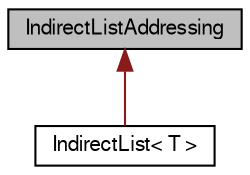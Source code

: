 digraph "IndirectListAddressing"
{
  bgcolor="transparent";
  edge [fontname="FreeSans",fontsize="10",labelfontname="FreeSans",labelfontsize="10"];
  node [fontname="FreeSans",fontsize="10",shape=record];
  Node0 [label="IndirectListAddressing",height=0.2,width=0.4,color="black", fillcolor="grey75", style="filled", fontcolor="black"];
  Node0 -> Node1 [dir="back",color="firebrick4",fontsize="10",style="solid",fontname="FreeSans"];
  Node1 [label="IndirectList\< T \>",height=0.2,width=0.4,color="black",URL="$a25910.html",tooltip="A List with indirect addressing. "];
}
